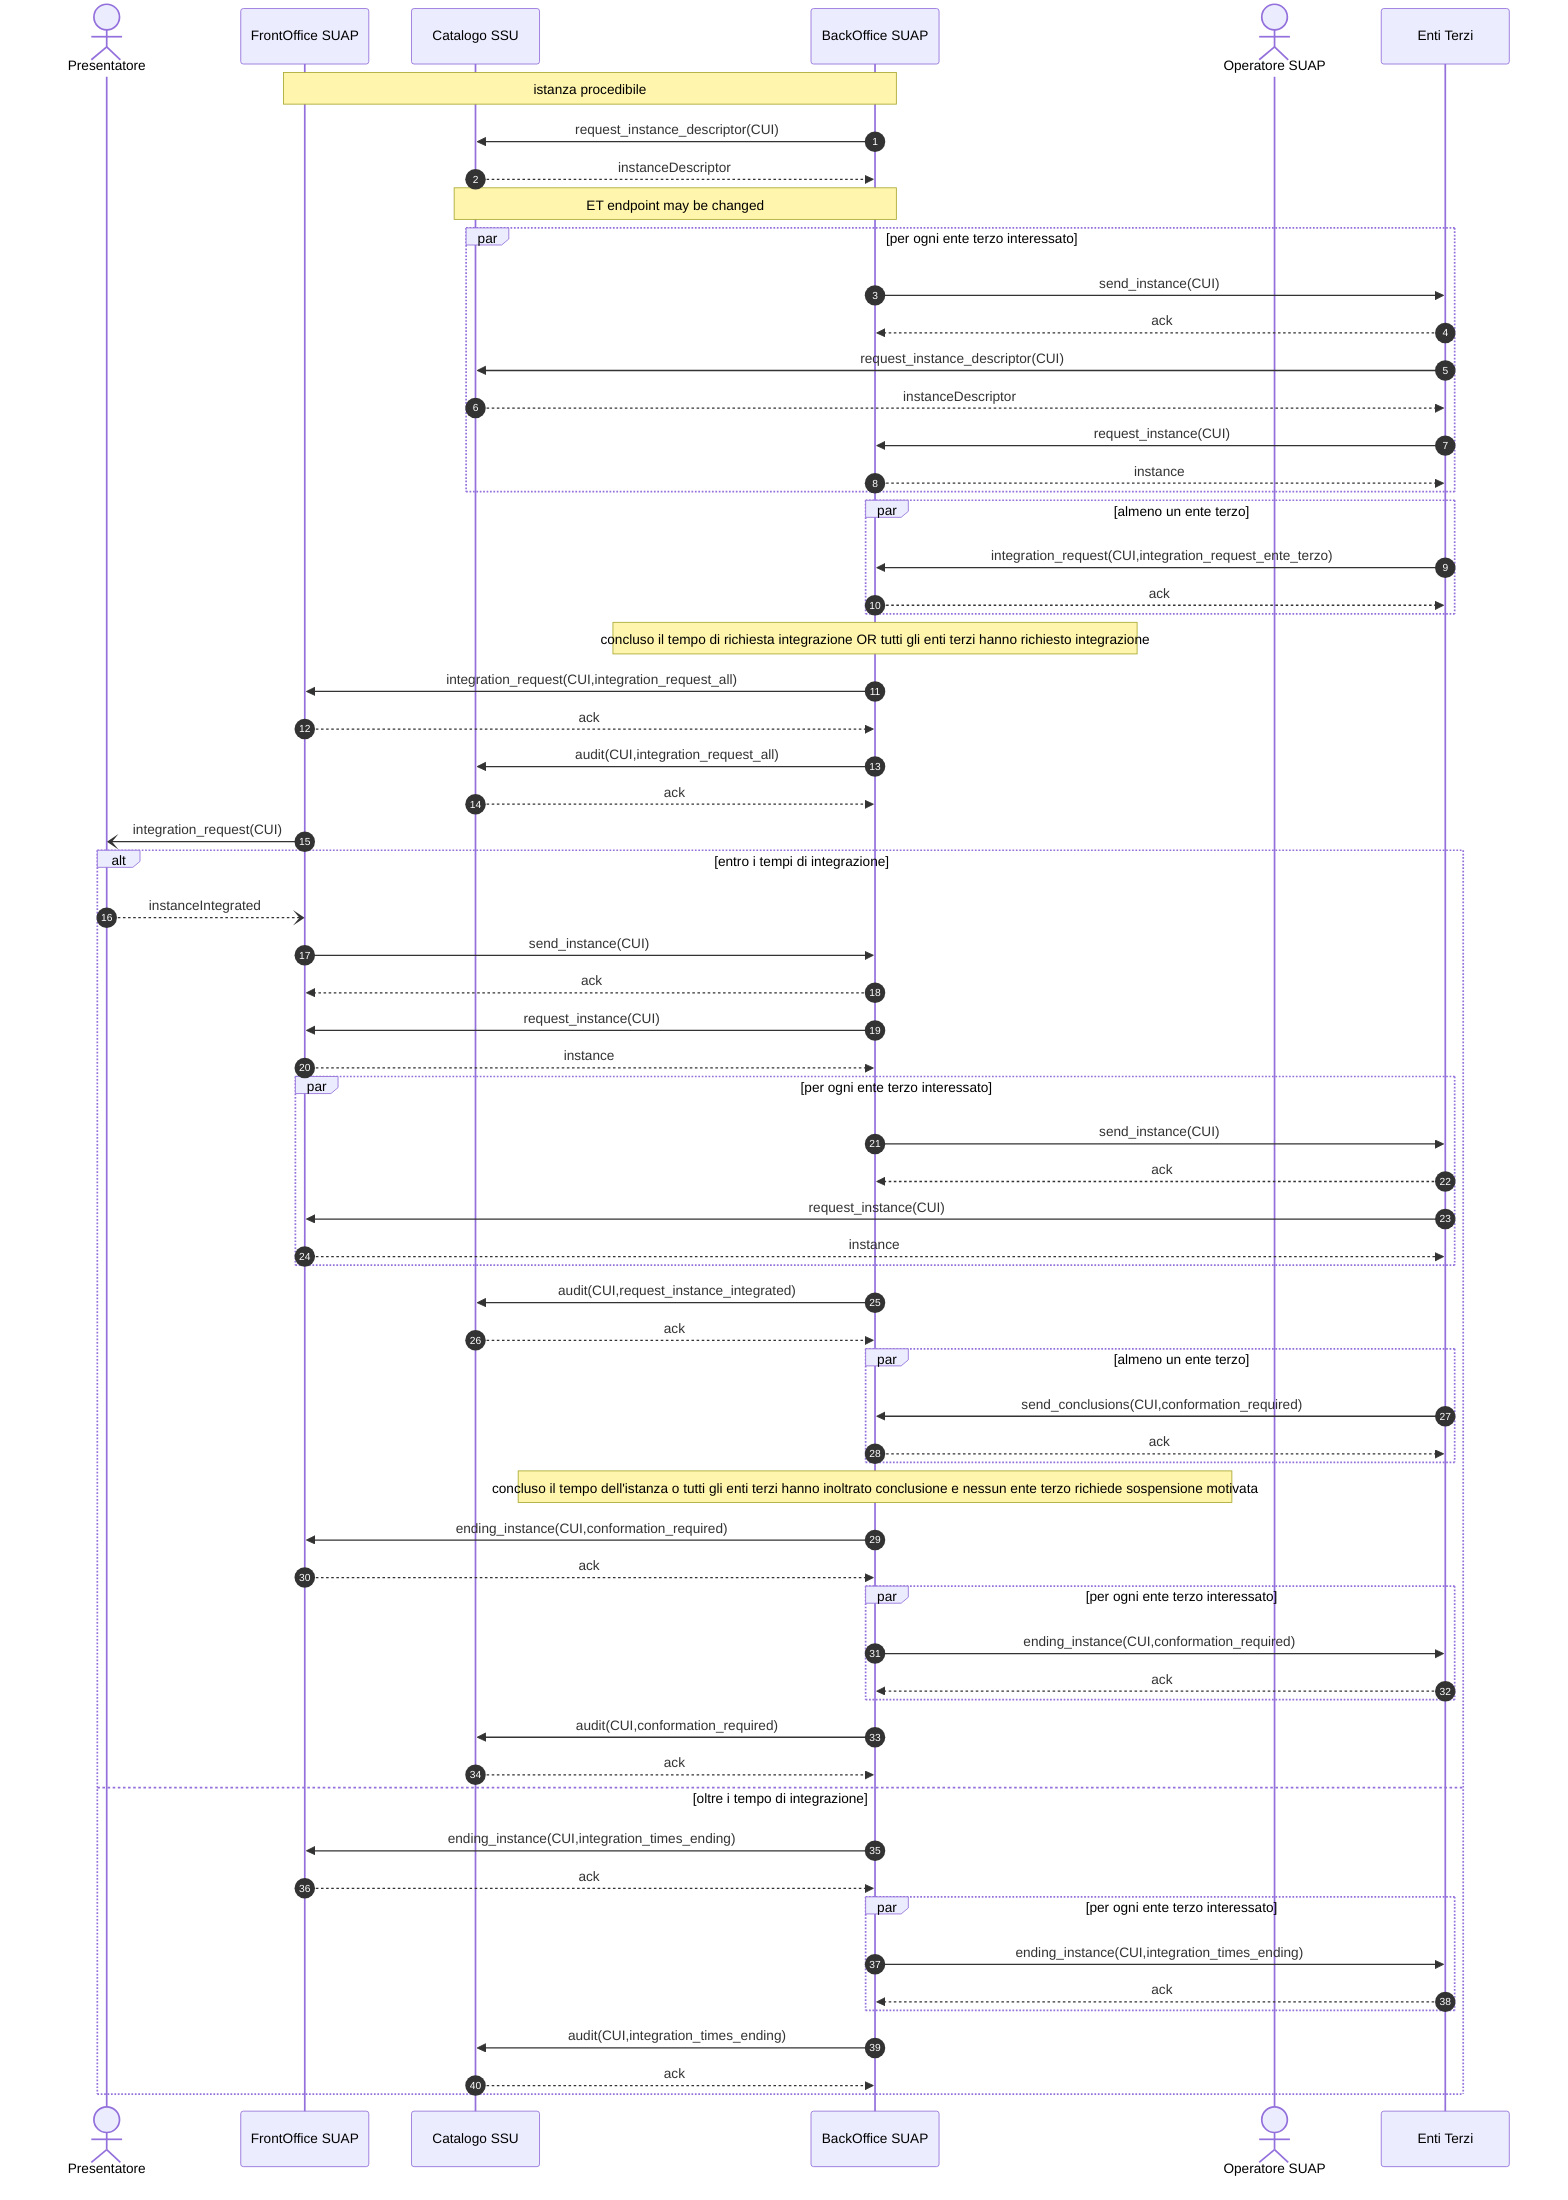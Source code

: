 sequenceDiagram
    autonumber

    actor P as Presentatore    
    participant F as FrontOffice SUAP
    participant C as Catalogo SSU    
    participant B as BackOffice SUAP    
    actor O as Operatore SUAP    
    participant E as Enti Terzi    
 
    
    Note over F,B: istanza procedibile
    B ->> C: request_instance_descriptor(CUI)
    C -->> B: instanceDescriptor
    Note over C,B: ET endpoint may be changed
    
    par per ogni ente terzo interessato        
        B ->> E: send_instance(CUI)
        E -->> B: ack
        E ->> C: request_instance_descriptor(CUI)
        C -->> E: instanceDescriptor
        E ->> B: request_instance(CUI)
        B -->> E: instance
    end
        
    par almeno un ente terzo
        E ->> B: integration_request(CUI,integration_request_ente_terzo)
        B -->> E: ack            
    end

    Note over B: concluso il tempo di richiesta integrazione OR tutti gli enti terzi hanno richiesto integrazione
    B ->> F: integration_request(CUI,integration_request_all)
    F -->> B: ack
    B ->> C: audit(CUI,integration_request_all)
    C -->> B: ack
    F -) P: integration_request(CUI)


    alt entro i tempi di integrazione
        P --) F: instanceIntegrated
        F ->> B: send_instance(CUI)
        B -->> F: ack
        B ->> F: request_instance(CUI)
        F -->> B: instance
        par per ogni ente terzo interessato                
            B ->> E: send_instance(CUI)
            E -->> B: ack
            E ->> F: request_instance(CUI)
            F -->> E: instance
        end
        B ->> C: audit(CUI,request_instance_integrated)
        C -->> B: ack 

        par almeno un ente terzo
            E ->> B: send_conclusions(CUI,conformation_required)
            B -->> E: ack            
        end

        Note over B: concluso il tempo dell'istanza o tutti gli enti terzi hanno inoltrato conclusione e nessun ente terzo richiede sospensione motivata
        B ->> F: ending_instance(CUI,conformation_required)
        F -->> B: ack            
        par per ogni ente terzo interessato
            B ->> E: ending_instance(CUI,conformation_required)
            E -->> B: ack
        end
        B ->> C: audit(CUI,conformation_required)
        C -->> B: ack
    else oltre i tempo di integrazione
        B ->> F: ending_instance(CUI,integration_times_ending)
        F -->> B: ack
        par per ogni ente terzo interessato
            B ->> E: ending_instance(CUI,integration_times_ending)
            E -->> B: ack
        end
        B ->> C: audit(CUI,integration_times_ending)
        C -->> B: ack
    end
